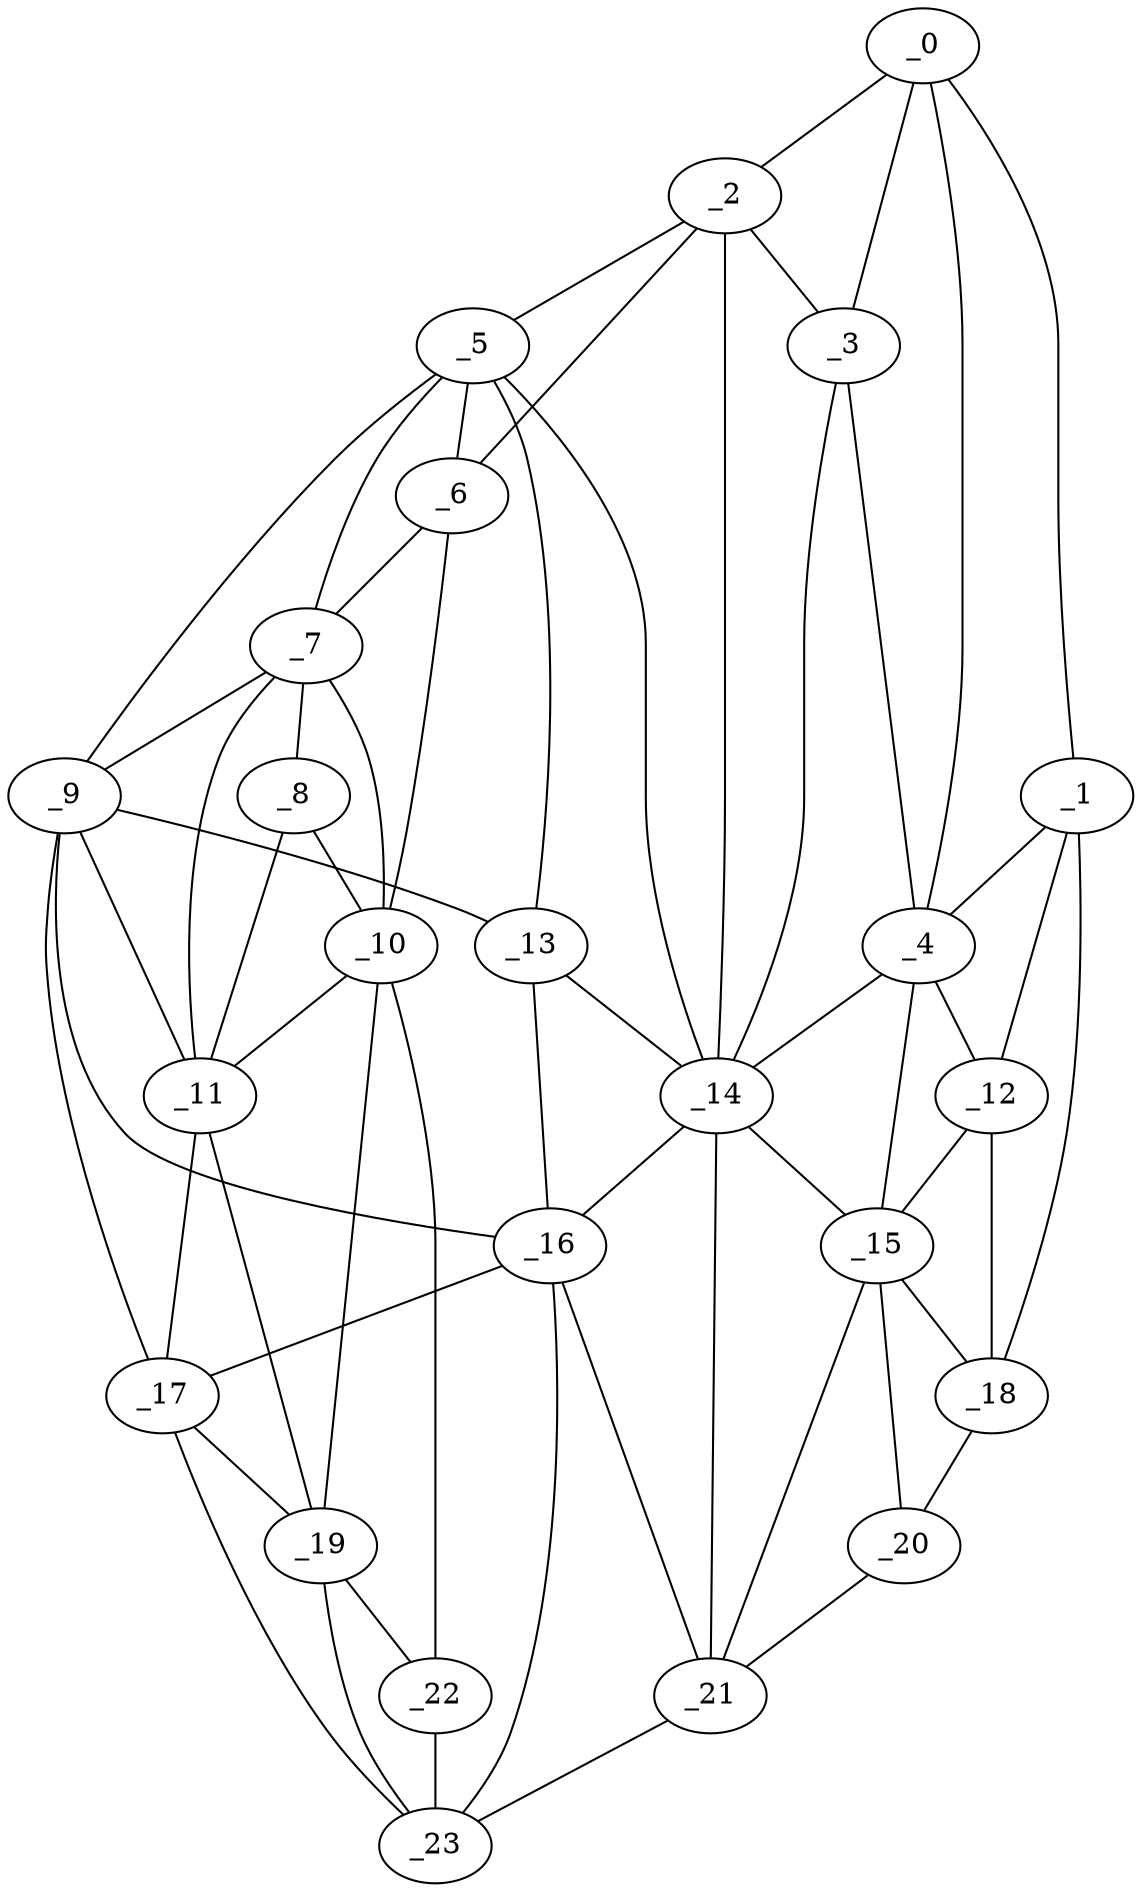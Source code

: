 graph "obj19__275.gxl" {
	_0	 [x=26,
		y=113];
	_1	 [x=26,
		y=119];
	_0 -- _1	 [valence=1];
	_2	 [x=32,
		y=82];
	_0 -- _2	 [valence=1];
	_3	 [x=32,
		y=97];
	_0 -- _3	 [valence=2];
	_4	 [x=37,
		y=108];
	_0 -- _4	 [valence=1];
	_1 -- _4	 [valence=2];
	_12	 [x=74,
		y=110];
	_1 -- _12	 [valence=1];
	_18	 [x=89,
		y=123];
	_1 -- _18	 [valence=1];
	_2 -- _3	 [valence=1];
	_5	 [x=39,
		y=70];
	_2 -- _5	 [valence=2];
	_6	 [x=49,
		y=2];
	_2 -- _6	 [valence=1];
	_14	 [x=77,
		y=83];
	_2 -- _14	 [valence=2];
	_3 -- _4	 [valence=1];
	_3 -- _14	 [valence=2];
	_4 -- _12	 [valence=2];
	_4 -- _14	 [valence=2];
	_15	 [x=79,
		y=99];
	_4 -- _15	 [valence=2];
	_5 -- _6	 [valence=2];
	_7	 [x=53,
		y=10];
	_5 -- _7	 [valence=1];
	_9	 [x=63,
		y=58];
	_5 -- _9	 [valence=2];
	_13	 [x=75,
		y=71];
	_5 -- _13	 [valence=2];
	_5 -- _14	 [valence=1];
	_6 -- _7	 [valence=1];
	_10	 [x=64,
		y=3];
	_6 -- _10	 [valence=1];
	_8	 [x=60,
		y=10];
	_7 -- _8	 [valence=2];
	_7 -- _9	 [valence=2];
	_7 -- _10	 [valence=2];
	_11	 [x=68,
		y=13];
	_7 -- _11	 [valence=2];
	_8 -- _10	 [valence=1];
	_8 -- _11	 [valence=2];
	_9 -- _11	 [valence=2];
	_9 -- _13	 [valence=2];
	_16	 [x=86,
		y=61];
	_9 -- _16	 [valence=2];
	_17	 [x=87,
		y=56];
	_9 -- _17	 [valence=2];
	_10 -- _11	 [valence=2];
	_19	 [x=90,
		y=14];
	_10 -- _19	 [valence=1];
	_22	 [x=96,
		y=14];
	_10 -- _22	 [valence=1];
	_11 -- _17	 [valence=2];
	_11 -- _19	 [valence=2];
	_12 -- _15	 [valence=2];
	_12 -- _18	 [valence=1];
	_13 -- _14	 [valence=2];
	_13 -- _16	 [valence=2];
	_14 -- _15	 [valence=1];
	_14 -- _16	 [valence=2];
	_21	 [x=95,
		y=89];
	_14 -- _21	 [valence=2];
	_15 -- _18	 [valence=1];
	_20	 [x=94,
		y=96];
	_15 -- _20	 [valence=2];
	_15 -- _21	 [valence=2];
	_16 -- _17	 [valence=2];
	_16 -- _21	 [valence=2];
	_23	 [x=100,
		y=50];
	_16 -- _23	 [valence=2];
	_17 -- _19	 [valence=1];
	_17 -- _23	 [valence=2];
	_18 -- _20	 [valence=1];
	_19 -- _22	 [valence=1];
	_19 -- _23	 [valence=2];
	_20 -- _21	 [valence=1];
	_21 -- _23	 [valence=1];
	_22 -- _23	 [valence=1];
}
